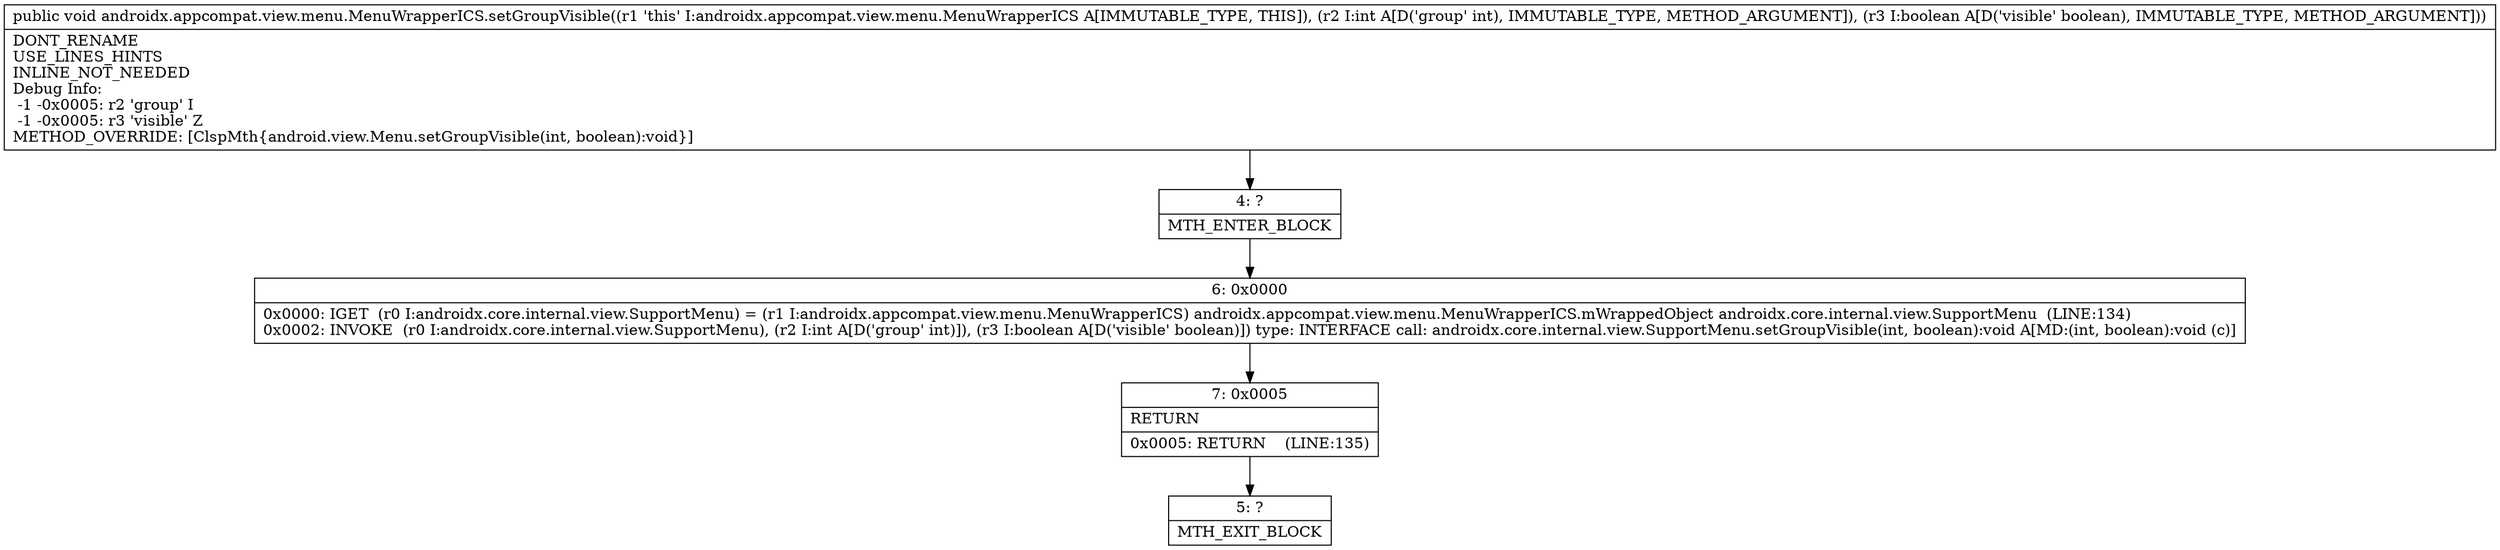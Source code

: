 digraph "CFG forandroidx.appcompat.view.menu.MenuWrapperICS.setGroupVisible(IZ)V" {
Node_4 [shape=record,label="{4\:\ ?|MTH_ENTER_BLOCK\l}"];
Node_6 [shape=record,label="{6\:\ 0x0000|0x0000: IGET  (r0 I:androidx.core.internal.view.SupportMenu) = (r1 I:androidx.appcompat.view.menu.MenuWrapperICS) androidx.appcompat.view.menu.MenuWrapperICS.mWrappedObject androidx.core.internal.view.SupportMenu  (LINE:134)\l0x0002: INVOKE  (r0 I:androidx.core.internal.view.SupportMenu), (r2 I:int A[D('group' int)]), (r3 I:boolean A[D('visible' boolean)]) type: INTERFACE call: androidx.core.internal.view.SupportMenu.setGroupVisible(int, boolean):void A[MD:(int, boolean):void (c)]\l}"];
Node_7 [shape=record,label="{7\:\ 0x0005|RETURN\l|0x0005: RETURN    (LINE:135)\l}"];
Node_5 [shape=record,label="{5\:\ ?|MTH_EXIT_BLOCK\l}"];
MethodNode[shape=record,label="{public void androidx.appcompat.view.menu.MenuWrapperICS.setGroupVisible((r1 'this' I:androidx.appcompat.view.menu.MenuWrapperICS A[IMMUTABLE_TYPE, THIS]), (r2 I:int A[D('group' int), IMMUTABLE_TYPE, METHOD_ARGUMENT]), (r3 I:boolean A[D('visible' boolean), IMMUTABLE_TYPE, METHOD_ARGUMENT]))  | DONT_RENAME\lUSE_LINES_HINTS\lINLINE_NOT_NEEDED\lDebug Info:\l  \-1 \-0x0005: r2 'group' I\l  \-1 \-0x0005: r3 'visible' Z\lMETHOD_OVERRIDE: [ClspMth\{android.view.Menu.setGroupVisible(int, boolean):void\}]\l}"];
MethodNode -> Node_4;Node_4 -> Node_6;
Node_6 -> Node_7;
Node_7 -> Node_5;
}

